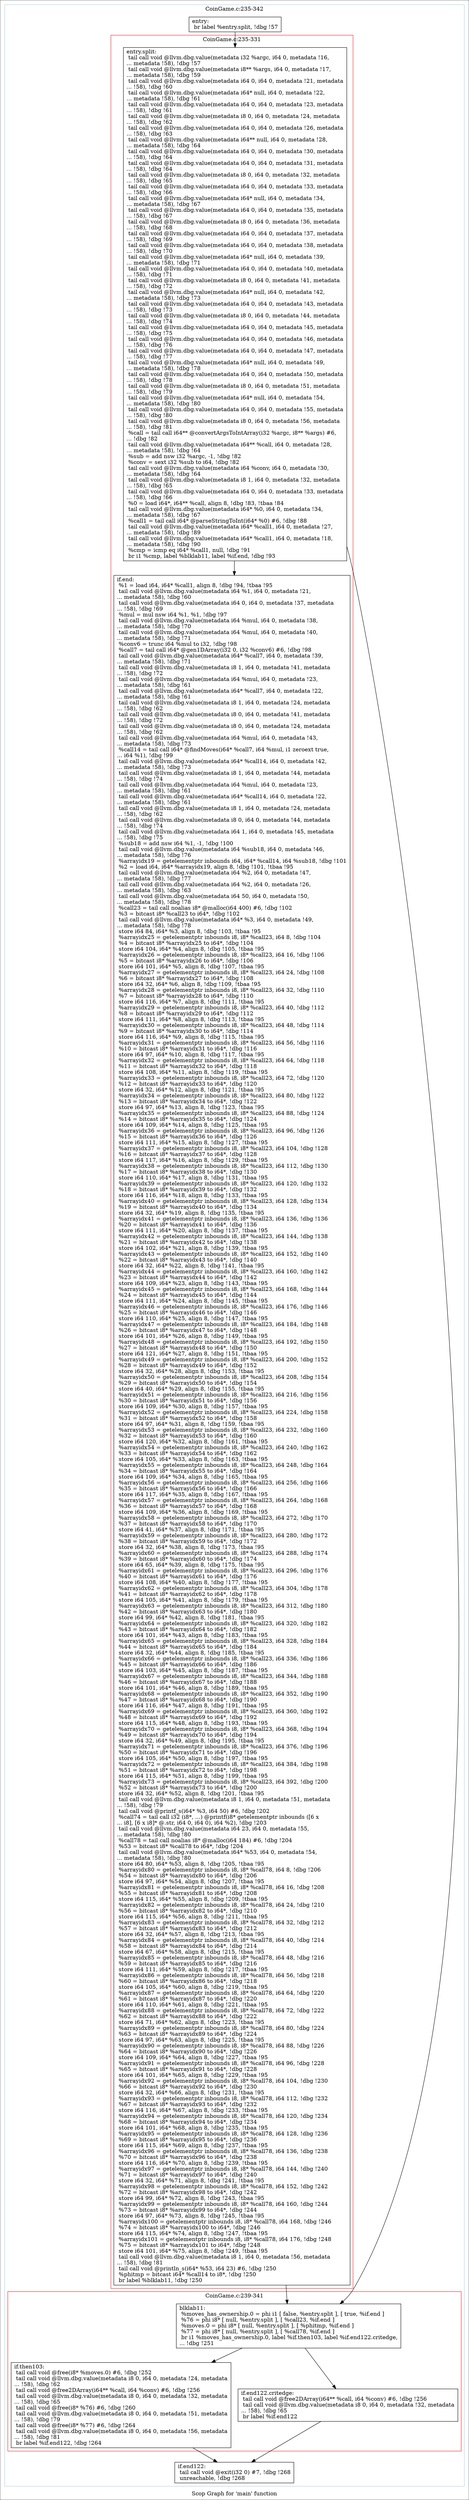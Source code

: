 digraph "Scop Graph for 'main' function" {
	label="Scop Graph for 'main' function";

	Node0xa6e5220 [shape=record,label="{entry:\l  br label %entry.split, !dbg !57\l}"];
	Node0xa6e5220 -> Node0xa70c740;
	Node0xa70c740 [shape=record,label="{entry.split:                                      \l  tail call void @llvm.dbg.value(metadata i32 %argc, i64 0, metadata !16,\l... metadata !58), !dbg !57\l  tail call void @llvm.dbg.value(metadata i8** %args, i64 0, metadata !17,\l... metadata !58), !dbg !59\l  tail call void @llvm.dbg.value(metadata i64 0, i64 0, metadata !21, metadata\l... !58), !dbg !60\l  tail call void @llvm.dbg.value(metadata i64* null, i64 0, metadata !22,\l... metadata !58), !dbg !61\l  tail call void @llvm.dbg.value(metadata i64 0, i64 0, metadata !23, metadata\l... !58), !dbg !61\l  tail call void @llvm.dbg.value(metadata i8 0, i64 0, metadata !24, metadata\l... !58), !dbg !62\l  tail call void @llvm.dbg.value(metadata i64 0, i64 0, metadata !26, metadata\l... !58), !dbg !63\l  tail call void @llvm.dbg.value(metadata i64** null, i64 0, metadata !28,\l... metadata !58), !dbg !64\l  tail call void @llvm.dbg.value(metadata i64 0, i64 0, metadata !30, metadata\l... !58), !dbg !64\l  tail call void @llvm.dbg.value(metadata i64 0, i64 0, metadata !31, metadata\l... !58), !dbg !64\l  tail call void @llvm.dbg.value(metadata i8 0, i64 0, metadata !32, metadata\l... !58), !dbg !65\l  tail call void @llvm.dbg.value(metadata i64 0, i64 0, metadata !33, metadata\l... !58), !dbg !66\l  tail call void @llvm.dbg.value(metadata i64* null, i64 0, metadata !34,\l... metadata !58), !dbg !67\l  tail call void @llvm.dbg.value(metadata i64 0, i64 0, metadata !35, metadata\l... !58), !dbg !67\l  tail call void @llvm.dbg.value(metadata i8 0, i64 0, metadata !36, metadata\l... !58), !dbg !68\l  tail call void @llvm.dbg.value(metadata i64 0, i64 0, metadata !37, metadata\l... !58), !dbg !69\l  tail call void @llvm.dbg.value(metadata i64 0, i64 0, metadata !38, metadata\l... !58), !dbg !70\l  tail call void @llvm.dbg.value(metadata i64* null, i64 0, metadata !39,\l... metadata !58), !dbg !71\l  tail call void @llvm.dbg.value(metadata i64 0, i64 0, metadata !40, metadata\l... !58), !dbg !71\l  tail call void @llvm.dbg.value(metadata i8 0, i64 0, metadata !41, metadata\l... !58), !dbg !72\l  tail call void @llvm.dbg.value(metadata i64* null, i64 0, metadata !42,\l... metadata !58), !dbg !73\l  tail call void @llvm.dbg.value(metadata i64 0, i64 0, metadata !43, metadata\l... !58), !dbg !73\l  tail call void @llvm.dbg.value(metadata i8 0, i64 0, metadata !44, metadata\l... !58), !dbg !74\l  tail call void @llvm.dbg.value(metadata i64 0, i64 0, metadata !45, metadata\l... !58), !dbg !75\l  tail call void @llvm.dbg.value(metadata i64 0, i64 0, metadata !46, metadata\l... !58), !dbg !76\l  tail call void @llvm.dbg.value(metadata i64 0, i64 0, metadata !47, metadata\l... !58), !dbg !77\l  tail call void @llvm.dbg.value(metadata i64* null, i64 0, metadata !49,\l... metadata !58), !dbg !78\l  tail call void @llvm.dbg.value(metadata i64 0, i64 0, metadata !50, metadata\l... !58), !dbg !78\l  tail call void @llvm.dbg.value(metadata i8 0, i64 0, metadata !51, metadata\l... !58), !dbg !79\l  tail call void @llvm.dbg.value(metadata i64* null, i64 0, metadata !54,\l... metadata !58), !dbg !80\l  tail call void @llvm.dbg.value(metadata i64 0, i64 0, metadata !55, metadata\l... !58), !dbg !80\l  tail call void @llvm.dbg.value(metadata i8 0, i64 0, metadata !56, metadata\l... !58), !dbg !81\l  %call = tail call i64** @convertArgsToIntArray(i32 %argc, i8** %args) #6,\l... !dbg !82\l  tail call void @llvm.dbg.value(metadata i64** %call, i64 0, metadata !28,\l... metadata !58), !dbg !64\l  %sub = add nsw i32 %argc, -1, !dbg !82\l  %conv = sext i32 %sub to i64, !dbg !82\l  tail call void @llvm.dbg.value(metadata i64 %conv, i64 0, metadata !30,\l... metadata !58), !dbg !64\l  tail call void @llvm.dbg.value(metadata i8 1, i64 0, metadata !32, metadata\l... !58), !dbg !65\l  tail call void @llvm.dbg.value(metadata i64 0, i64 0, metadata !33, metadata\l... !58), !dbg !66\l  %0 = load i64*, i64** %call, align 8, !dbg !83, !tbaa !84\l  tail call void @llvm.dbg.value(metadata i64* %0, i64 0, metadata !34,\l... metadata !58), !dbg !67\l  %call1 = tail call i64* @parseStringToInt(i64* %0) #6, !dbg !88\l  tail call void @llvm.dbg.value(metadata i64* %call1, i64 0, metadata !27,\l... metadata !58), !dbg !89\l  tail call void @llvm.dbg.value(metadata i64* %call1, i64 0, metadata !18,\l... metadata !58), !dbg !90\l  %cmp = icmp eq i64* %call1, null, !dbg !91\l  br i1 %cmp, label %blklab11, label %if.end, !dbg !93\l}"];
	Node0xa70c740 -> Node0xa6e1ba0;
	Node0xa70c740 -> Node0xa6e4e80;
	Node0xa6e1ba0 [shape=record,label="{blklab11:                                         \l  %moves_has_ownership.0 = phi i1 [ false, %entry.split ], [ true, %if.end ]\l  %76 = phi i8* [ null, %entry.split ], [ %call23, %if.end ]\l  %moves.0 = phi i8* [ null, %entry.split ], [ %phitmp, %if.end ]\l  %77 = phi i8* [ null, %entry.split ], [ %call78, %if.end ]\l  br i1 %moves_has_ownership.0, label %if.then103, label %if.end122.critedge,\l... !dbg !251\l}"];
	Node0xa6e1ba0 -> Node0xa6d5250;
	Node0xa6e1ba0 -> Node0xa6e1b10;
	Node0xa6d5250 [shape=record,label="{if.then103:                                       \l  tail call void @free(i8* %moves.0) #6, !dbg !252\l  tail call void @llvm.dbg.value(metadata i8 0, i64 0, metadata !24, metadata\l... !58), !dbg !62\l  tail call void @free2DArray(i64** %call, i64 %conv) #6, !dbg !256\l  tail call void @llvm.dbg.value(metadata i8 0, i64 0, metadata !32, metadata\l... !58), !dbg !65\l  tail call void @free(i8* %76) #6, !dbg !260\l  tail call void @llvm.dbg.value(metadata i8 0, i64 0, metadata !51, metadata\l... !58), !dbg !79\l  tail call void @free(i8* %77) #6, !dbg !264\l  tail call void @llvm.dbg.value(metadata i8 0, i64 0, metadata !56, metadata\l... !58), !dbg !81\l  br label %if.end122, !dbg !264\l}"];
	Node0xa6d5250 -> Node0xa6e4f70;
	Node0xa6e4f70 [shape=record,label="{if.end122:                                        \l  tail call void @exit(i32 0) #7, !dbg !268\l  unreachable, !dbg !268\l}"];
	Node0xa6e1b10 [shape=record,label="{if.end122.critedge:                               \l  tail call void @free2DArray(i64** %call, i64 %conv) #6, !dbg !256\l  tail call void @llvm.dbg.value(metadata i8 0, i64 0, metadata !32, metadata\l... !58), !dbg !65\l  br label %if.end122\l}"];
	Node0xa6e1b10 -> Node0xa6e4f70;
	Node0xa6e4e80 [shape=record,label="{if.end:                                           \l  %1 = load i64, i64* %call1, align 8, !dbg !94, !tbaa !95\l  tail call void @llvm.dbg.value(metadata i64 %1, i64 0, metadata !21,\l... metadata !58), !dbg !60\l  tail call void @llvm.dbg.value(metadata i64 0, i64 0, metadata !37, metadata\l... !58), !dbg !69\l  %mul = mul nsw i64 %1, %1, !dbg !97\l  tail call void @llvm.dbg.value(metadata i64 %mul, i64 0, metadata !38,\l... metadata !58), !dbg !70\l  tail call void @llvm.dbg.value(metadata i64 %mul, i64 0, metadata !40,\l... metadata !58), !dbg !71\l  %conv6 = trunc i64 %mul to i32, !dbg !98\l  %call7 = tail call i64* @gen1DArray(i32 0, i32 %conv6) #6, !dbg !98\l  tail call void @llvm.dbg.value(metadata i64* %call7, i64 0, metadata !39,\l... metadata !58), !dbg !71\l  tail call void @llvm.dbg.value(metadata i8 1, i64 0, metadata !41, metadata\l... !58), !dbg !72\l  tail call void @llvm.dbg.value(metadata i64 %mul, i64 0, metadata !23,\l... metadata !58), !dbg !61\l  tail call void @llvm.dbg.value(metadata i64* %call7, i64 0, metadata !22,\l... metadata !58), !dbg !61\l  tail call void @llvm.dbg.value(metadata i8 1, i64 0, metadata !24, metadata\l... !58), !dbg !62\l  tail call void @llvm.dbg.value(metadata i8 0, i64 0, metadata !41, metadata\l... !58), !dbg !72\l  tail call void @llvm.dbg.value(metadata i8 0, i64 0, metadata !24, metadata\l... !58), !dbg !62\l  tail call void @llvm.dbg.value(metadata i64 %mul, i64 0, metadata !43,\l... metadata !58), !dbg !73\l  %call14 = tail call i64* @findMoves(i64* %call7, i64 %mul, i1 zeroext true,\l... i64 %1), !dbg !99\l  tail call void @llvm.dbg.value(metadata i64* %call14, i64 0, metadata !42,\l... metadata !58), !dbg !73\l  tail call void @llvm.dbg.value(metadata i8 1, i64 0, metadata !44, metadata\l... !58), !dbg !74\l  tail call void @llvm.dbg.value(metadata i64 %mul, i64 0, metadata !23,\l... metadata !58), !dbg !61\l  tail call void @llvm.dbg.value(metadata i64* %call14, i64 0, metadata !22,\l... metadata !58), !dbg !61\l  tail call void @llvm.dbg.value(metadata i8 1, i64 0, metadata !24, metadata\l... !58), !dbg !62\l  tail call void @llvm.dbg.value(metadata i8 0, i64 0, metadata !44, metadata\l... !58), !dbg !74\l  tail call void @llvm.dbg.value(metadata i64 1, i64 0, metadata !45, metadata\l... !58), !dbg !75\l  %sub18 = add nsw i64 %1, -1, !dbg !100\l  tail call void @llvm.dbg.value(metadata i64 %sub18, i64 0, metadata !46,\l... metadata !58), !dbg !76\l  %arrayidx19 = getelementptr inbounds i64, i64* %call14, i64 %sub18, !dbg !101\l  %2 = load i64, i64* %arrayidx19, align 8, !dbg !101, !tbaa !95\l  tail call void @llvm.dbg.value(metadata i64 %2, i64 0, metadata !47,\l... metadata !58), !dbg !77\l  tail call void @llvm.dbg.value(metadata i64 %2, i64 0, metadata !26,\l... metadata !58), !dbg !63\l  tail call void @llvm.dbg.value(metadata i64 50, i64 0, metadata !50,\l... metadata !58), !dbg !78\l  %call23 = tail call noalias i8* @malloc(i64 400) #6, !dbg !102\l  %3 = bitcast i8* %call23 to i64*, !dbg !102\l  tail call void @llvm.dbg.value(metadata i64* %3, i64 0, metadata !49,\l... metadata !58), !dbg !78\l  store i64 84, i64* %3, align 8, !dbg !103, !tbaa !95\l  %arrayidx25 = getelementptr inbounds i8, i8* %call23, i64 8, !dbg !104\l  %4 = bitcast i8* %arrayidx25 to i64*, !dbg !104\l  store i64 104, i64* %4, align 8, !dbg !105, !tbaa !95\l  %arrayidx26 = getelementptr inbounds i8, i8* %call23, i64 16, !dbg !106\l  %5 = bitcast i8* %arrayidx26 to i64*, !dbg !106\l  store i64 101, i64* %5, align 8, !dbg !107, !tbaa !95\l  %arrayidx27 = getelementptr inbounds i8, i8* %call23, i64 24, !dbg !108\l  %6 = bitcast i8* %arrayidx27 to i64*, !dbg !108\l  store i64 32, i64* %6, align 8, !dbg !109, !tbaa !95\l  %arrayidx28 = getelementptr inbounds i8, i8* %call23, i64 32, !dbg !110\l  %7 = bitcast i8* %arrayidx28 to i64*, !dbg !110\l  store i64 116, i64* %7, align 8, !dbg !111, !tbaa !95\l  %arrayidx29 = getelementptr inbounds i8, i8* %call23, i64 40, !dbg !112\l  %8 = bitcast i8* %arrayidx29 to i64*, !dbg !112\l  store i64 111, i64* %8, align 8, !dbg !113, !tbaa !95\l  %arrayidx30 = getelementptr inbounds i8, i8* %call23, i64 48, !dbg !114\l  %9 = bitcast i8* %arrayidx30 to i64*, !dbg !114\l  store i64 116, i64* %9, align 8, !dbg !115, !tbaa !95\l  %arrayidx31 = getelementptr inbounds i8, i8* %call23, i64 56, !dbg !116\l  %10 = bitcast i8* %arrayidx31 to i64*, !dbg !116\l  store i64 97, i64* %10, align 8, !dbg !117, !tbaa !95\l  %arrayidx32 = getelementptr inbounds i8, i8* %call23, i64 64, !dbg !118\l  %11 = bitcast i8* %arrayidx32 to i64*, !dbg !118\l  store i64 108, i64* %11, align 8, !dbg !119, !tbaa !95\l  %arrayidx33 = getelementptr inbounds i8, i8* %call23, i64 72, !dbg !120\l  %12 = bitcast i8* %arrayidx33 to i64*, !dbg !120\l  store i64 32, i64* %12, align 8, !dbg !121, !tbaa !95\l  %arrayidx34 = getelementptr inbounds i8, i8* %call23, i64 80, !dbg !122\l  %13 = bitcast i8* %arrayidx34 to i64*, !dbg !122\l  store i64 97, i64* %13, align 8, !dbg !123, !tbaa !95\l  %arrayidx35 = getelementptr inbounds i8, i8* %call23, i64 88, !dbg !124\l  %14 = bitcast i8* %arrayidx35 to i64*, !dbg !124\l  store i64 109, i64* %14, align 8, !dbg !125, !tbaa !95\l  %arrayidx36 = getelementptr inbounds i8, i8* %call23, i64 96, !dbg !126\l  %15 = bitcast i8* %arrayidx36 to i64*, !dbg !126\l  store i64 111, i64* %15, align 8, !dbg !127, !tbaa !95\l  %arrayidx37 = getelementptr inbounds i8, i8* %call23, i64 104, !dbg !128\l  %16 = bitcast i8* %arrayidx37 to i64*, !dbg !128\l  store i64 117, i64* %16, align 8, !dbg !129, !tbaa !95\l  %arrayidx38 = getelementptr inbounds i8, i8* %call23, i64 112, !dbg !130\l  %17 = bitcast i8* %arrayidx38 to i64*, !dbg !130\l  store i64 110, i64* %17, align 8, !dbg !131, !tbaa !95\l  %arrayidx39 = getelementptr inbounds i8, i8* %call23, i64 120, !dbg !132\l  %18 = bitcast i8* %arrayidx39 to i64*, !dbg !132\l  store i64 116, i64* %18, align 8, !dbg !133, !tbaa !95\l  %arrayidx40 = getelementptr inbounds i8, i8* %call23, i64 128, !dbg !134\l  %19 = bitcast i8* %arrayidx40 to i64*, !dbg !134\l  store i64 32, i64* %19, align 8, !dbg !135, !tbaa !95\l  %arrayidx41 = getelementptr inbounds i8, i8* %call23, i64 136, !dbg !136\l  %20 = bitcast i8* %arrayidx41 to i64*, !dbg !136\l  store i64 111, i64* %20, align 8, !dbg !137, !tbaa !95\l  %arrayidx42 = getelementptr inbounds i8, i8* %call23, i64 144, !dbg !138\l  %21 = bitcast i8* %arrayidx42 to i64*, !dbg !138\l  store i64 102, i64* %21, align 8, !dbg !139, !tbaa !95\l  %arrayidx43 = getelementptr inbounds i8, i8* %call23, i64 152, !dbg !140\l  %22 = bitcast i8* %arrayidx43 to i64*, !dbg !140\l  store i64 32, i64* %22, align 8, !dbg !141, !tbaa !95\l  %arrayidx44 = getelementptr inbounds i8, i8* %call23, i64 160, !dbg !142\l  %23 = bitcast i8* %arrayidx44 to i64*, !dbg !142\l  store i64 109, i64* %23, align 8, !dbg !143, !tbaa !95\l  %arrayidx45 = getelementptr inbounds i8, i8* %call23, i64 168, !dbg !144\l  %24 = bitcast i8* %arrayidx45 to i64*, !dbg !144\l  store i64 111, i64* %24, align 8, !dbg !145, !tbaa !95\l  %arrayidx46 = getelementptr inbounds i8, i8* %call23, i64 176, !dbg !146\l  %25 = bitcast i8* %arrayidx46 to i64*, !dbg !146\l  store i64 110, i64* %25, align 8, !dbg !147, !tbaa !95\l  %arrayidx47 = getelementptr inbounds i8, i8* %call23, i64 184, !dbg !148\l  %26 = bitcast i8* %arrayidx47 to i64*, !dbg !148\l  store i64 101, i64* %26, align 8, !dbg !149, !tbaa !95\l  %arrayidx48 = getelementptr inbounds i8, i8* %call23, i64 192, !dbg !150\l  %27 = bitcast i8* %arrayidx48 to i64*, !dbg !150\l  store i64 121, i64* %27, align 8, !dbg !151, !tbaa !95\l  %arrayidx49 = getelementptr inbounds i8, i8* %call23, i64 200, !dbg !152\l  %28 = bitcast i8* %arrayidx49 to i64*, !dbg !152\l  store i64 32, i64* %28, align 8, !dbg !153, !tbaa !95\l  %arrayidx50 = getelementptr inbounds i8, i8* %call23, i64 208, !dbg !154\l  %29 = bitcast i8* %arrayidx50 to i64*, !dbg !154\l  store i64 40, i64* %29, align 8, !dbg !155, !tbaa !95\l  %arrayidx51 = getelementptr inbounds i8, i8* %call23, i64 216, !dbg !156\l  %30 = bitcast i8* %arrayidx51 to i64*, !dbg !156\l  store i64 109, i64* %30, align 8, !dbg !157, !tbaa !95\l  %arrayidx52 = getelementptr inbounds i8, i8* %call23, i64 224, !dbg !158\l  %31 = bitcast i8* %arrayidx52 to i64*, !dbg !158\l  store i64 97, i64* %31, align 8, !dbg !159, !tbaa !95\l  %arrayidx53 = getelementptr inbounds i8, i8* %call23, i64 232, !dbg !160\l  %32 = bitcast i8* %arrayidx53 to i64*, !dbg !160\l  store i64 120, i64* %32, align 8, !dbg !161, !tbaa !95\l  %arrayidx54 = getelementptr inbounds i8, i8* %call23, i64 240, !dbg !162\l  %33 = bitcast i8* %arrayidx54 to i64*, !dbg !162\l  store i64 105, i64* %33, align 8, !dbg !163, !tbaa !95\l  %arrayidx55 = getelementptr inbounds i8, i8* %call23, i64 248, !dbg !164\l  %34 = bitcast i8* %arrayidx55 to i64*, !dbg !164\l  store i64 109, i64* %34, align 8, !dbg !165, !tbaa !95\l  %arrayidx56 = getelementptr inbounds i8, i8* %call23, i64 256, !dbg !166\l  %35 = bitcast i8* %arrayidx56 to i64*, !dbg !166\l  store i64 117, i64* %35, align 8, !dbg !167, !tbaa !95\l  %arrayidx57 = getelementptr inbounds i8, i8* %call23, i64 264, !dbg !168\l  %36 = bitcast i8* %arrayidx57 to i64*, !dbg !168\l  store i64 109, i64* %36, align 8, !dbg !169, !tbaa !95\l  %arrayidx58 = getelementptr inbounds i8, i8* %call23, i64 272, !dbg !170\l  %37 = bitcast i8* %arrayidx58 to i64*, !dbg !170\l  store i64 41, i64* %37, align 8, !dbg !171, !tbaa !95\l  %arrayidx59 = getelementptr inbounds i8, i8* %call23, i64 280, !dbg !172\l  %38 = bitcast i8* %arrayidx59 to i64*, !dbg !172\l  store i64 32, i64* %38, align 8, !dbg !173, !tbaa !95\l  %arrayidx60 = getelementptr inbounds i8, i8* %call23, i64 288, !dbg !174\l  %39 = bitcast i8* %arrayidx60 to i64*, !dbg !174\l  store i64 65, i64* %39, align 8, !dbg !175, !tbaa !95\l  %arrayidx61 = getelementptr inbounds i8, i8* %call23, i64 296, !dbg !176\l  %40 = bitcast i8* %arrayidx61 to i64*, !dbg !176\l  store i64 108, i64* %40, align 8, !dbg !177, !tbaa !95\l  %arrayidx62 = getelementptr inbounds i8, i8* %call23, i64 304, !dbg !178\l  %41 = bitcast i8* %arrayidx62 to i64*, !dbg !178\l  store i64 105, i64* %41, align 8, !dbg !179, !tbaa !95\l  %arrayidx63 = getelementptr inbounds i8, i8* %call23, i64 312, !dbg !180\l  %42 = bitcast i8* %arrayidx63 to i64*, !dbg !180\l  store i64 99, i64* %42, align 8, !dbg !181, !tbaa !95\l  %arrayidx64 = getelementptr inbounds i8, i8* %call23, i64 320, !dbg !182\l  %43 = bitcast i8* %arrayidx64 to i64*, !dbg !182\l  store i64 101, i64* %43, align 8, !dbg !183, !tbaa !95\l  %arrayidx65 = getelementptr inbounds i8, i8* %call23, i64 328, !dbg !184\l  %44 = bitcast i8* %arrayidx65 to i64*, !dbg !184\l  store i64 32, i64* %44, align 8, !dbg !185, !tbaa !95\l  %arrayidx66 = getelementptr inbounds i8, i8* %call23, i64 336, !dbg !186\l  %45 = bitcast i8* %arrayidx66 to i64*, !dbg !186\l  store i64 103, i64* %45, align 8, !dbg !187, !tbaa !95\l  %arrayidx67 = getelementptr inbounds i8, i8* %call23, i64 344, !dbg !188\l  %46 = bitcast i8* %arrayidx67 to i64*, !dbg !188\l  store i64 101, i64* %46, align 8, !dbg !189, !tbaa !95\l  %arrayidx68 = getelementptr inbounds i8, i8* %call23, i64 352, !dbg !190\l  %47 = bitcast i8* %arrayidx68 to i64*, !dbg !190\l  store i64 116, i64* %47, align 8, !dbg !191, !tbaa !95\l  %arrayidx69 = getelementptr inbounds i8, i8* %call23, i64 360, !dbg !192\l  %48 = bitcast i8* %arrayidx69 to i64*, !dbg !192\l  store i64 115, i64* %48, align 8, !dbg !193, !tbaa !95\l  %arrayidx70 = getelementptr inbounds i8, i8* %call23, i64 368, !dbg !194\l  %49 = bitcast i8* %arrayidx70 to i64*, !dbg !194\l  store i64 32, i64* %49, align 8, !dbg !195, !tbaa !95\l  %arrayidx71 = getelementptr inbounds i8, i8* %call23, i64 376, !dbg !196\l  %50 = bitcast i8* %arrayidx71 to i64*, !dbg !196\l  store i64 105, i64* %50, align 8, !dbg !197, !tbaa !95\l  %arrayidx72 = getelementptr inbounds i8, i8* %call23, i64 384, !dbg !198\l  %51 = bitcast i8* %arrayidx72 to i64*, !dbg !198\l  store i64 115, i64* %51, align 8, !dbg !199, !tbaa !95\l  %arrayidx73 = getelementptr inbounds i8, i8* %call23, i64 392, !dbg !200\l  %52 = bitcast i8* %arrayidx73 to i64*, !dbg !200\l  store i64 32, i64* %52, align 8, !dbg !201, !tbaa !95\l  tail call void @llvm.dbg.value(metadata i8 1, i64 0, metadata !51, metadata\l... !58), !dbg !79\l  tail call void @printf_s(i64* %3, i64 50) #6, !dbg !202\l  %call74 = tail call i32 (i8*, ...) @printf(i8* getelementptr inbounds ([6 x\l... i8], [6 x i8]* @.str, i64 0, i64 0), i64 %2), !dbg !203\l  tail call void @llvm.dbg.value(metadata i64 23, i64 0, metadata !55,\l... metadata !58), !dbg !80\l  %call78 = tail call noalias i8* @malloc(i64 184) #6, !dbg !204\l  %53 = bitcast i8* %call78 to i64*, !dbg !204\l  tail call void @llvm.dbg.value(metadata i64* %53, i64 0, metadata !54,\l... metadata !58), !dbg !80\l  store i64 80, i64* %53, align 8, !dbg !205, !tbaa !95\l  %arrayidx80 = getelementptr inbounds i8, i8* %call78, i64 8, !dbg !206\l  %54 = bitcast i8* %arrayidx80 to i64*, !dbg !206\l  store i64 97, i64* %54, align 8, !dbg !207, !tbaa !95\l  %arrayidx81 = getelementptr inbounds i8, i8* %call78, i64 16, !dbg !208\l  %55 = bitcast i8* %arrayidx81 to i64*, !dbg !208\l  store i64 115, i64* %55, align 8, !dbg !209, !tbaa !95\l  %arrayidx82 = getelementptr inbounds i8, i8* %call78, i64 24, !dbg !210\l  %56 = bitcast i8* %arrayidx82 to i64*, !dbg !210\l  store i64 115, i64* %56, align 8, !dbg !211, !tbaa !95\l  %arrayidx83 = getelementptr inbounds i8, i8* %call78, i64 32, !dbg !212\l  %57 = bitcast i8* %arrayidx83 to i64*, !dbg !212\l  store i64 32, i64* %57, align 8, !dbg !213, !tbaa !95\l  %arrayidx84 = getelementptr inbounds i8, i8* %call78, i64 40, !dbg !214\l  %58 = bitcast i8* %arrayidx84 to i64*, !dbg !214\l  store i64 67, i64* %58, align 8, !dbg !215, !tbaa !95\l  %arrayidx85 = getelementptr inbounds i8, i8* %call78, i64 48, !dbg !216\l  %59 = bitcast i8* %arrayidx85 to i64*, !dbg !216\l  store i64 111, i64* %59, align 8, !dbg !217, !tbaa !95\l  %arrayidx86 = getelementptr inbounds i8, i8* %call78, i64 56, !dbg !218\l  %60 = bitcast i8* %arrayidx86 to i64*, !dbg !218\l  store i64 105, i64* %60, align 8, !dbg !219, !tbaa !95\l  %arrayidx87 = getelementptr inbounds i8, i8* %call78, i64 64, !dbg !220\l  %61 = bitcast i8* %arrayidx87 to i64*, !dbg !220\l  store i64 110, i64* %61, align 8, !dbg !221, !tbaa !95\l  %arrayidx88 = getelementptr inbounds i8, i8* %call78, i64 72, !dbg !222\l  %62 = bitcast i8* %arrayidx88 to i64*, !dbg !222\l  store i64 71, i64* %62, align 8, !dbg !223, !tbaa !95\l  %arrayidx89 = getelementptr inbounds i8, i8* %call78, i64 80, !dbg !224\l  %63 = bitcast i8* %arrayidx89 to i64*, !dbg !224\l  store i64 97, i64* %63, align 8, !dbg !225, !tbaa !95\l  %arrayidx90 = getelementptr inbounds i8, i8* %call78, i64 88, !dbg !226\l  %64 = bitcast i8* %arrayidx90 to i64*, !dbg !226\l  store i64 109, i64* %64, align 8, !dbg !227, !tbaa !95\l  %arrayidx91 = getelementptr inbounds i8, i8* %call78, i64 96, !dbg !228\l  %65 = bitcast i8* %arrayidx91 to i64*, !dbg !228\l  store i64 101, i64* %65, align 8, !dbg !229, !tbaa !95\l  %arrayidx92 = getelementptr inbounds i8, i8* %call78, i64 104, !dbg !230\l  %66 = bitcast i8* %arrayidx92 to i64*, !dbg !230\l  store i64 32, i64* %66, align 8, !dbg !231, !tbaa !95\l  %arrayidx93 = getelementptr inbounds i8, i8* %call78, i64 112, !dbg !232\l  %67 = bitcast i8* %arrayidx93 to i64*, !dbg !232\l  store i64 116, i64* %67, align 8, !dbg !233, !tbaa !95\l  %arrayidx94 = getelementptr inbounds i8, i8* %call78, i64 120, !dbg !234\l  %68 = bitcast i8* %arrayidx94 to i64*, !dbg !234\l  store i64 101, i64* %68, align 8, !dbg !235, !tbaa !95\l  %arrayidx95 = getelementptr inbounds i8, i8* %call78, i64 128, !dbg !236\l  %69 = bitcast i8* %arrayidx95 to i64*, !dbg !236\l  store i64 115, i64* %69, align 8, !dbg !237, !tbaa !95\l  %arrayidx96 = getelementptr inbounds i8, i8* %call78, i64 136, !dbg !238\l  %70 = bitcast i8* %arrayidx96 to i64*, !dbg !238\l  store i64 116, i64* %70, align 8, !dbg !239, !tbaa !95\l  %arrayidx97 = getelementptr inbounds i8, i8* %call78, i64 144, !dbg !240\l  %71 = bitcast i8* %arrayidx97 to i64*, !dbg !240\l  store i64 32, i64* %71, align 8, !dbg !241, !tbaa !95\l  %arrayidx98 = getelementptr inbounds i8, i8* %call78, i64 152, !dbg !242\l  %72 = bitcast i8* %arrayidx98 to i64*, !dbg !242\l  store i64 99, i64* %72, align 8, !dbg !243, !tbaa !95\l  %arrayidx99 = getelementptr inbounds i8, i8* %call78, i64 160, !dbg !244\l  %73 = bitcast i8* %arrayidx99 to i64*, !dbg !244\l  store i64 97, i64* %73, align 8, !dbg !245, !tbaa !95\l  %arrayidx100 = getelementptr inbounds i8, i8* %call78, i64 168, !dbg !246\l  %74 = bitcast i8* %arrayidx100 to i64*, !dbg !246\l  store i64 115, i64* %74, align 8, !dbg !247, !tbaa !95\l  %arrayidx101 = getelementptr inbounds i8, i8* %call78, i64 176, !dbg !248\l  %75 = bitcast i8* %arrayidx101 to i64*, !dbg !248\l  store i64 101, i64* %75, align 8, !dbg !249, !tbaa !95\l  tail call void @llvm.dbg.value(metadata i8 1, i64 0, metadata !56, metadata\l... !58), !dbg !81\l  tail call void @println_s(i64* %53, i64 23) #6, !dbg !250\l  %phitmp = bitcast i64* %call14 to i8*, !dbg !250\l  br label %blklab11, !dbg !250\l}"];
	Node0xa6e4e80 -> Node0xa6e1ba0;
	colorscheme = "paired12"
        subgraph cluster_0xa6c7360 {
          label = "CoinGame.c:235-342
";
          style = solid;
          color = 1
          subgraph cluster_0xa6da440 {
            label = "CoinGame.c:235-331
";
            style = solid;
            color = 6
            Node0xa70c740;
            Node0xa6e4e80;
          }
          subgraph cluster_0xa70d280 {
            label = "CoinGame.c:239-341
";
            style = solid;
            color = 6
            Node0xa6e1ba0;
            Node0xa6d5250;
            Node0xa6e1b10;
          }
          Node0xa6e5220;
          Node0xa6e4f70;
        }
}
